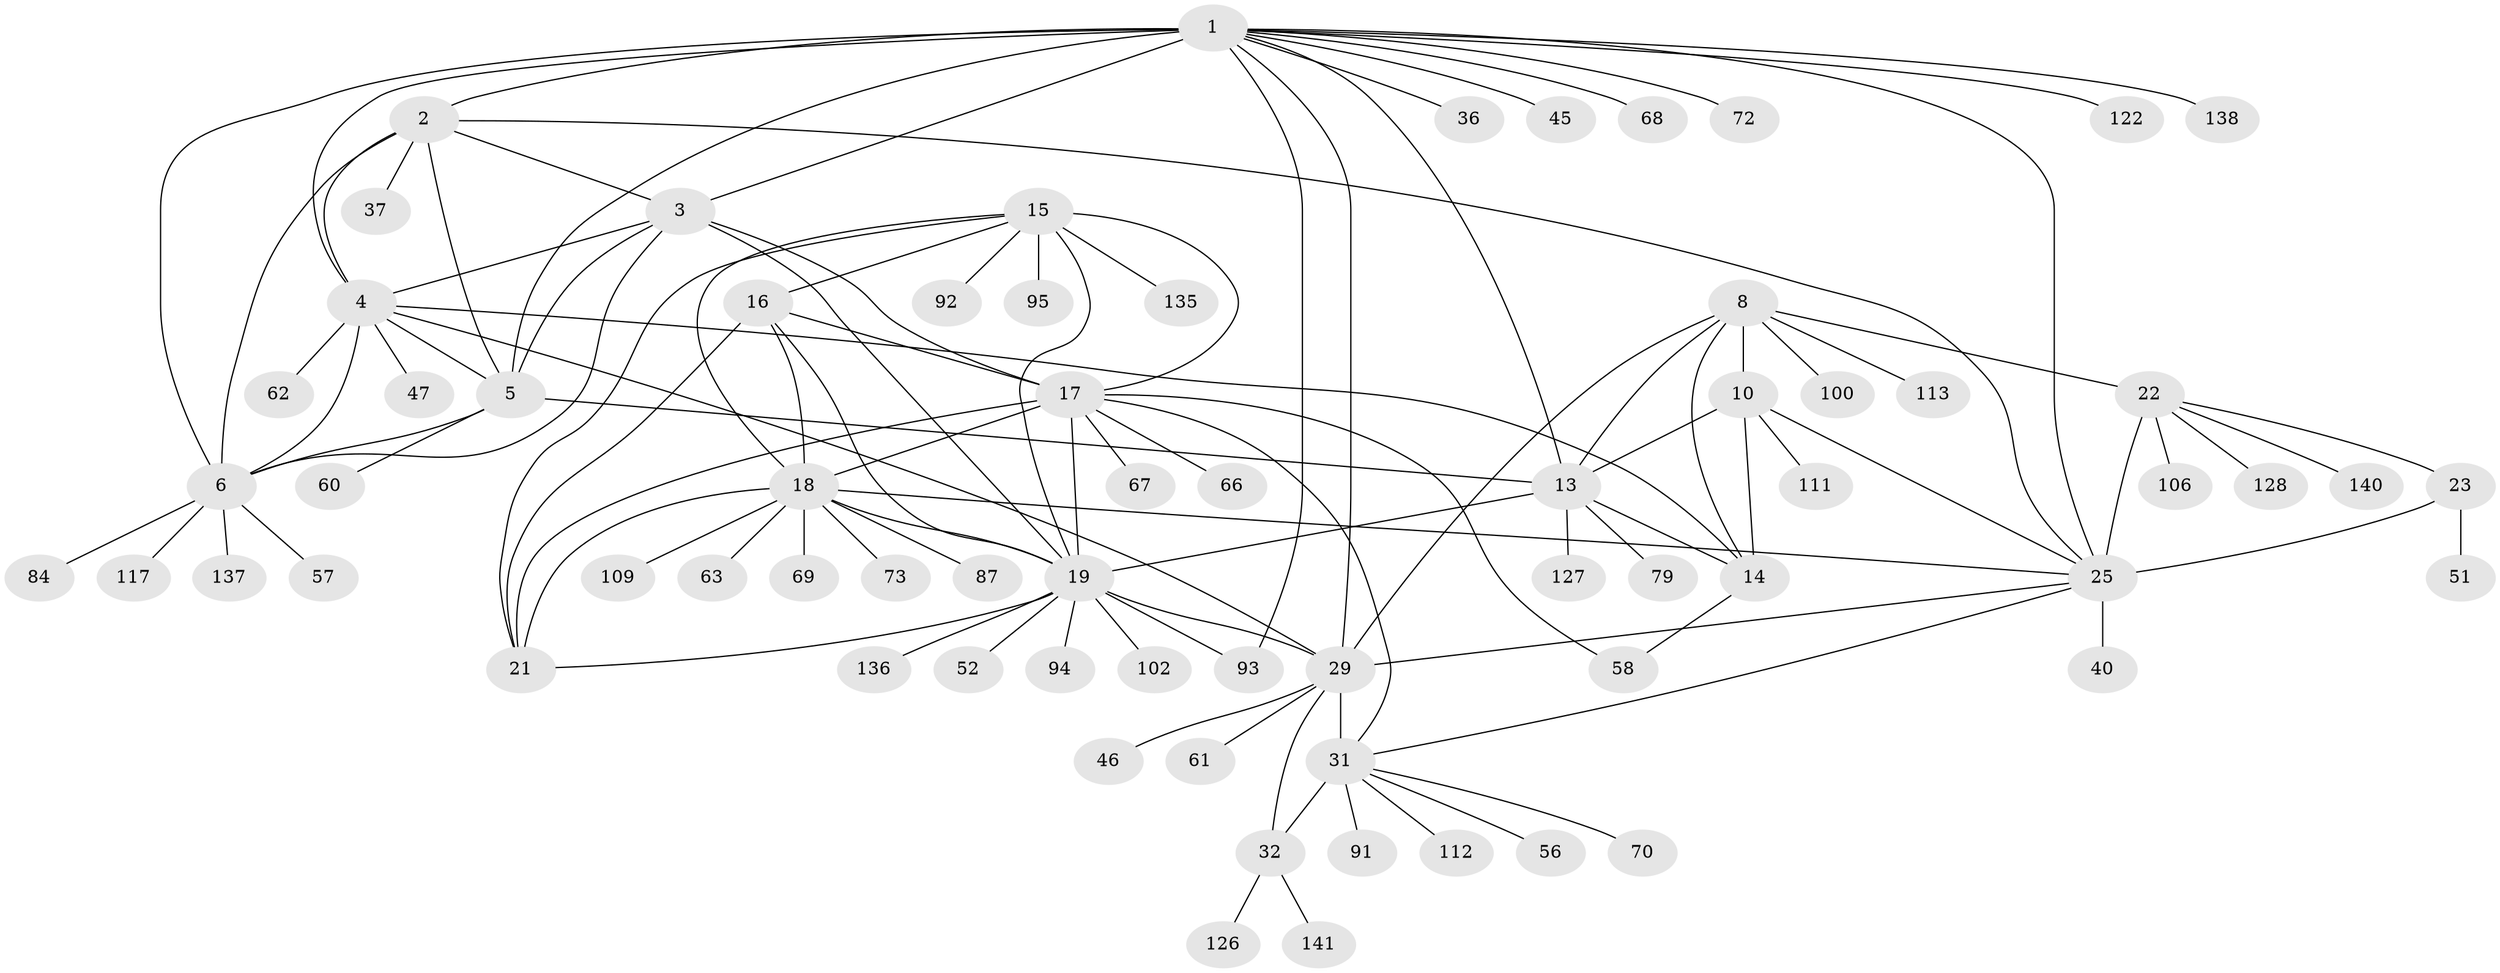 // original degree distribution, {13: 0.02127659574468085, 8: 0.05673758865248227, 11: 0.0425531914893617, 9: 0.05673758865248227, 10: 0.028368794326241134, 7: 0.028368794326241134, 12: 0.0070921985815602835, 15: 0.0070921985815602835, 1: 0.6170212765957447, 2: 0.11347517730496454, 3: 0.02127659574468085}
// Generated by graph-tools (version 1.1) at 2025/15/03/09/25 04:15:55]
// undirected, 70 vertices, 110 edges
graph export_dot {
graph [start="1"]
  node [color=gray90,style=filled];
  1 [super="+7+75"];
  2;
  3 [super="+55"];
  4 [super="+44"];
  5 [super="+77+50"];
  6;
  8 [super="+9"];
  10 [super="+38+11+12+99+110+90"];
  13;
  14 [super="+42"];
  15;
  16 [super="+86+81"];
  17;
  18;
  19 [super="+88+104+20"];
  21 [super="+76+119+96"];
  22;
  23 [super="+24"];
  25 [super="+26+103+133+28"];
  29 [super="+107+85+30+48+34"];
  31 [super="+33+35"];
  32;
  36;
  37;
  40;
  45;
  46;
  47;
  51;
  52;
  56;
  57;
  58;
  60;
  61;
  62;
  63;
  66;
  67;
  68;
  69;
  70;
  72;
  73;
  79;
  84;
  87;
  91;
  92;
  93;
  94;
  95 [super="+134"];
  100 [super="+124"];
  102;
  106;
  109;
  111;
  112;
  113;
  117;
  122;
  126;
  127;
  128;
  135;
  136;
  137;
  138;
  140;
  141;
  1 -- 2 [weight=2];
  1 -- 3 [weight=2];
  1 -- 4 [weight=2];
  1 -- 5 [weight=2];
  1 -- 6 [weight=2];
  1 -- 36;
  1 -- 45;
  1 -- 68;
  1 -- 93;
  1 -- 25;
  1 -- 29;
  1 -- 72;
  1 -- 138;
  1 -- 13;
  1 -- 122;
  2 -- 3;
  2 -- 4;
  2 -- 5;
  2 -- 6;
  2 -- 37;
  2 -- 25;
  3 -- 4;
  3 -- 5;
  3 -- 6;
  3 -- 19;
  3 -- 17;
  4 -- 5;
  4 -- 6;
  4 -- 14;
  4 -- 47;
  4 -- 62;
  4 -- 29;
  5 -- 6;
  5 -- 60;
  5 -- 13;
  6 -- 57;
  6 -- 84;
  6 -- 117;
  6 -- 137;
  8 -- 10 [weight=6];
  8 -- 13 [weight=2];
  8 -- 14 [weight=2];
  8 -- 100;
  8 -- 113;
  8 -- 29;
  8 -- 22;
  10 -- 13 [weight=3];
  10 -- 14 [weight=3];
  10 -- 111;
  10 -- 25 [weight=2];
  13 -- 14;
  13 -- 19;
  13 -- 79;
  13 -- 127;
  14 -- 58;
  15 -- 16;
  15 -- 17;
  15 -- 18;
  15 -- 19 [weight=2];
  15 -- 21;
  15 -- 92;
  15 -- 95;
  15 -- 135;
  16 -- 17;
  16 -- 18;
  16 -- 19 [weight=2];
  16 -- 21;
  17 -- 18;
  17 -- 19 [weight=2];
  17 -- 21;
  17 -- 31;
  17 -- 58;
  17 -- 66;
  17 -- 67;
  18 -- 19 [weight=2];
  18 -- 21;
  18 -- 63;
  18 -- 69;
  18 -- 73;
  18 -- 87;
  18 -- 109;
  18 -- 25;
  19 -- 21 [weight=2];
  19 -- 29;
  19 -- 102;
  19 -- 136;
  19 -- 52;
  19 -- 93;
  19 -- 94;
  22 -- 23 [weight=2];
  22 -- 25 [weight=4];
  22 -- 106;
  22 -- 128;
  22 -- 140;
  23 -- 25 [weight=8];
  23 -- 51;
  25 -- 40;
  25 -- 31;
  25 -- 29;
  29 -- 31 [weight=9];
  29 -- 32 [weight=3];
  29 -- 46;
  29 -- 61;
  31 -- 32 [weight=3];
  31 -- 70;
  31 -- 112;
  31 -- 91;
  31 -- 56;
  32 -- 126;
  32 -- 141;
}
